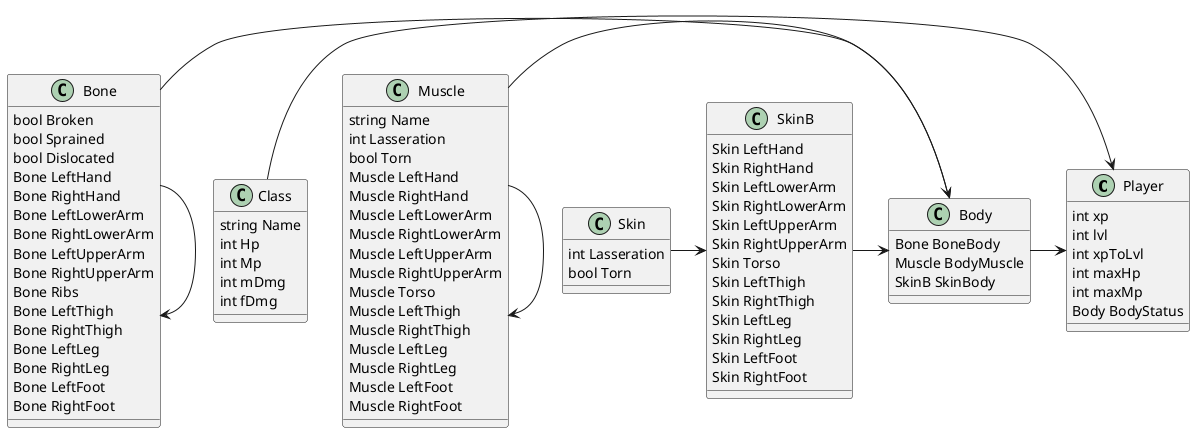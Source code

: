 ﻿@startuml
    class Player{
        int xp
        int lvl
        int xpToLvl
        int maxHp
        int maxMp
        Body BodyStatus
    }
    class Class{
        string Name
        int Hp
        int Mp
        int mDmg
        int fDmg
    }

    class Bone{
        bool Broken
        bool Sprained
        bool Dislocated
    }

    class Muscle {
        string Name
        int Lasseration
        bool Torn
    }

    class Skin{
        int Lasseration
        bool Torn
    }
    class Bone{
        Bone LeftHand
        Bone RightHand
        Bone LeftLowerArm
        Bone RightLowerArm
        Bone LeftUpperArm
        Bone RightUpperArm
        Bone Ribs
        Bone LeftThigh
        Bone RightThigh
        Bone LeftLeg
        Bone RightLeg
        Bone LeftFoot
        Bone RightFoot
    }
    class Muscle{
        Muscle LeftHand
        Muscle RightHand
        Muscle LeftLowerArm
        Muscle RightLowerArm
        Muscle LeftUpperArm
        Muscle RightUpperArm
        Muscle Torso
        Muscle LeftThigh
        Muscle RightThigh
        Muscle LeftLeg
        Muscle RightLeg
        Muscle LeftFoot
        Muscle RightFoot
    }

    class SkinB{
        Skin LeftHand
        Skin RightHand
        Skin LeftLowerArm
        Skin RightLowerArm
        Skin LeftUpperArm
        Skin RightUpperArm
        Skin Torso
        Skin LeftThigh
        Skin RightThigh
        Skin LeftLeg
        Skin RightLeg
        Skin LeftFoot
        Skin RightFoot
    }

    class Body{
        Bone BoneBody
        Muscle BodyMuscle
        SkinB SkinBody
        
    }


    Bone -> Bone
    Muscle -> Muscle
    Skin -> SkinB
    SkinB -> Body
    Muscle -> Body
    Bone -> Body
    Body -> Player
    Class -> Player


@enduml